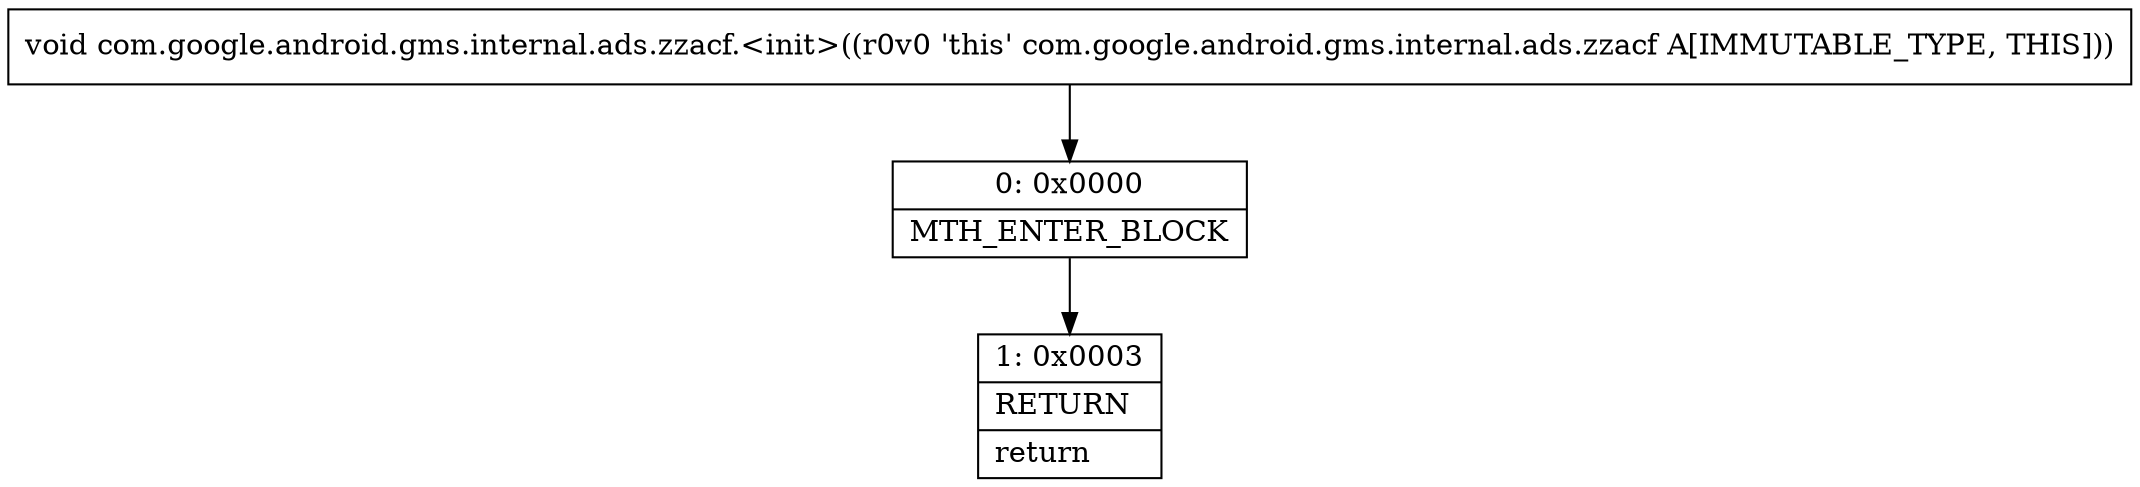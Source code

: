 digraph "CFG forcom.google.android.gms.internal.ads.zzacf.\<init\>()V" {
Node_0 [shape=record,label="{0\:\ 0x0000|MTH_ENTER_BLOCK\l}"];
Node_1 [shape=record,label="{1\:\ 0x0003|RETURN\l|return\l}"];
MethodNode[shape=record,label="{void com.google.android.gms.internal.ads.zzacf.\<init\>((r0v0 'this' com.google.android.gms.internal.ads.zzacf A[IMMUTABLE_TYPE, THIS])) }"];
MethodNode -> Node_0;
Node_0 -> Node_1;
}

